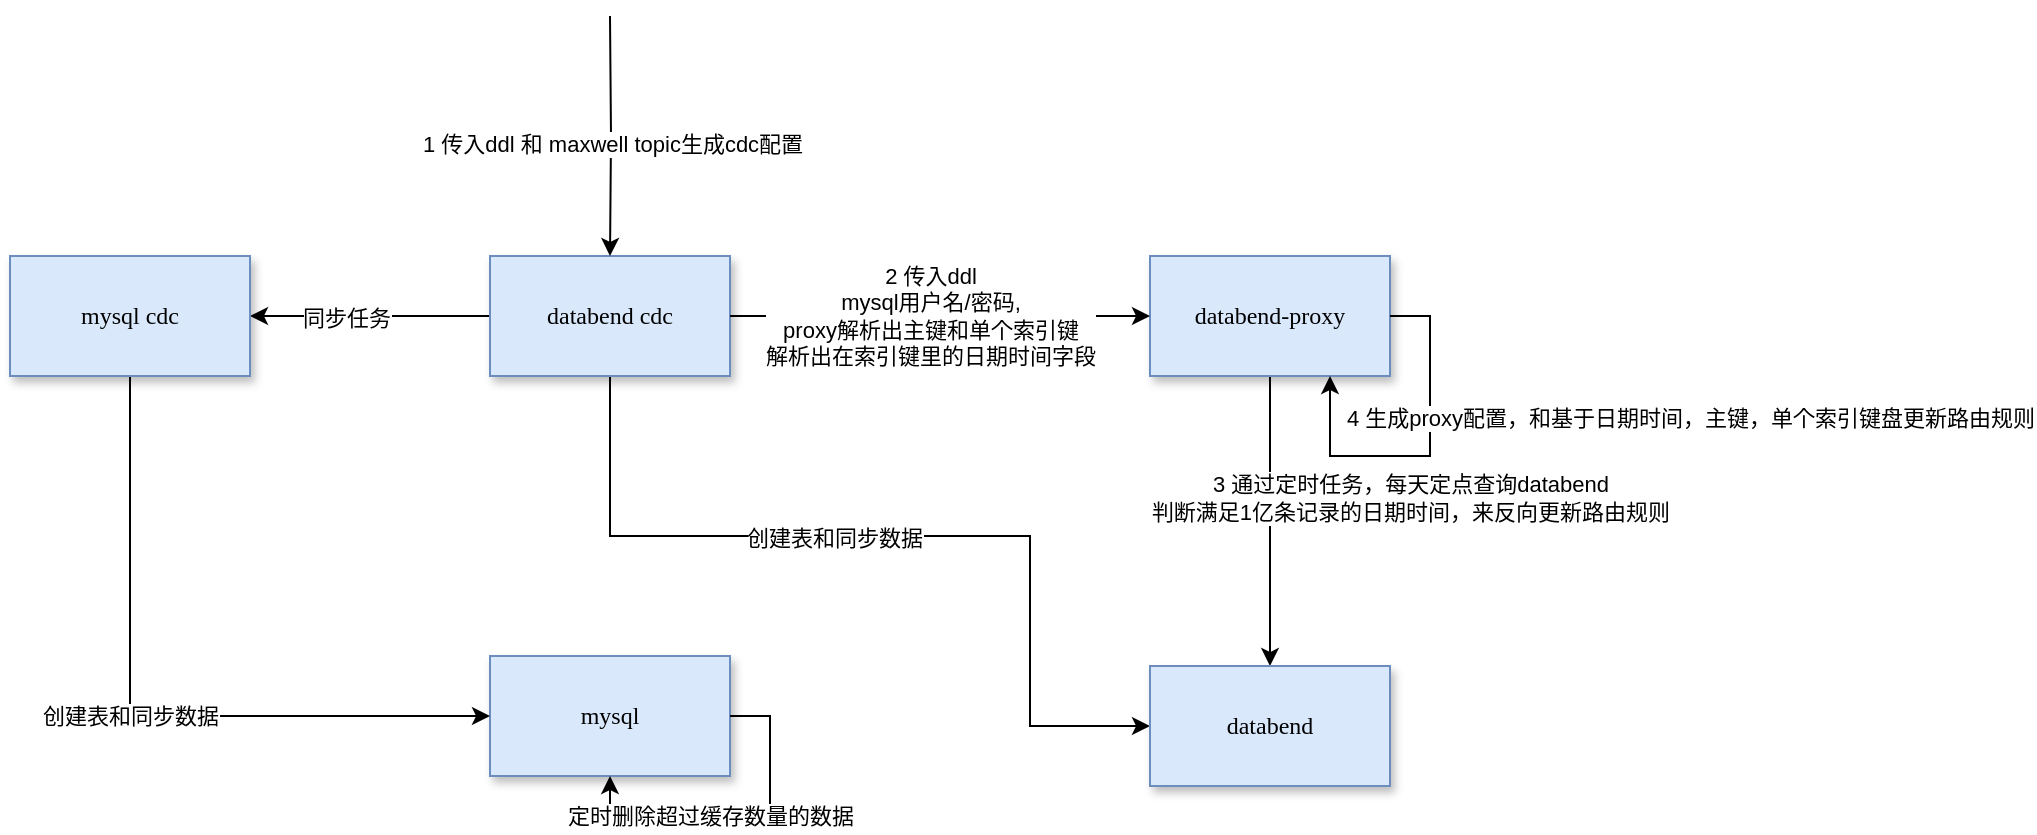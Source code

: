 <mxfile version="28.0.6">
  <diagram name="第 1 页" id="ybSWev30SjwJqXHt9w0i">
    <mxGraphModel dx="1234" dy="763" grid="1" gridSize="10" guides="1" tooltips="1" connect="1" arrows="1" fold="1" page="1" pageScale="1" pageWidth="1654" pageHeight="1169" math="0" shadow="0">
      <root>
        <mxCell id="0" />
        <mxCell id="1" parent="0" />
        <mxCell id="aLZACTp-3pR5Ggs5oU1X-17" style="edgeStyle=orthogonalEdgeStyle;rounded=0;orthogonalLoop=1;jettySize=auto;html=1;exitX=0.5;exitY=1;exitDx=0;exitDy=0;entryX=0;entryY=0.5;entryDx=0;entryDy=0;" parent="1" source="aLZACTp-3pR5Ggs5oU1X-1" target="aLZACTp-3pR5Ggs5oU1X-4" edge="1">
          <mxGeometry relative="1" as="geometry">
            <Array as="points">
              <mxPoint x="460" y="480" />
              <mxPoint x="670" y="480" />
              <mxPoint x="670" y="575" />
            </Array>
          </mxGeometry>
        </mxCell>
        <mxCell id="aLZACTp-3pR5Ggs5oU1X-19" value="创建表和同步数据" style="edgeLabel;html=1;align=center;verticalAlign=middle;resizable=0;points=[];" parent="aLZACTp-3pR5Ggs5oU1X-17" vertex="1" connectable="0">
          <mxGeometry x="-0.118" y="-1" relative="1" as="geometry">
            <mxPoint x="-4" as="offset" />
          </mxGeometry>
        </mxCell>
        <mxCell id="mrwGV0TSwpKSy3WsaggI-4" style="edgeStyle=orthogonalEdgeStyle;rounded=0;orthogonalLoop=1;jettySize=auto;html=1;exitX=0;exitY=0.5;exitDx=0;exitDy=0;" edge="1" parent="1" source="aLZACTp-3pR5Ggs5oU1X-1" target="mrwGV0TSwpKSy3WsaggI-3">
          <mxGeometry relative="1" as="geometry" />
        </mxCell>
        <mxCell id="mrwGV0TSwpKSy3WsaggI-5" value="同步任务" style="edgeLabel;html=1;align=center;verticalAlign=middle;resizable=0;points=[];" vertex="1" connectable="0" parent="mrwGV0TSwpKSy3WsaggI-4">
          <mxGeometry x="0.2" y="1" relative="1" as="geometry">
            <mxPoint as="offset" />
          </mxGeometry>
        </mxCell>
        <mxCell id="aLZACTp-3pR5Ggs5oU1X-1" value="databend cdc" style="rounded=0;whiteSpace=wrap;html=1;fillColor=#dae8fc;strokeColor=#6c8ebf;shadow=1;fontFamily=Tahoma;" parent="1" vertex="1">
          <mxGeometry x="400" y="340" width="120" height="60" as="geometry" />
        </mxCell>
        <mxCell id="aLZACTp-3pR5Ggs5oU1X-11" style="edgeStyle=orthogonalEdgeStyle;rounded=0;orthogonalLoop=1;jettySize=auto;html=1;exitX=0.5;exitY=1;exitDx=0;exitDy=0;entryX=0.5;entryY=0;entryDx=0;entryDy=0;" parent="1" source="aLZACTp-3pR5Ggs5oU1X-2" target="aLZACTp-3pR5Ggs5oU1X-4" edge="1">
          <mxGeometry relative="1" as="geometry" />
        </mxCell>
        <mxCell id="aLZACTp-3pR5Ggs5oU1X-12" value="3 通过定时任务，每天定点查询databend&lt;div&gt;判断满足1亿条记录的日期时间，来反向更新路由规则&lt;/div&gt;" style="edgeLabel;html=1;align=center;verticalAlign=middle;resizable=0;points=[];" parent="aLZACTp-3pR5Ggs5oU1X-11" vertex="1" connectable="0">
          <mxGeometry x="-0.159" y="3" relative="1" as="geometry">
            <mxPoint x="67" as="offset" />
          </mxGeometry>
        </mxCell>
        <mxCell id="aLZACTp-3pR5Ggs5oU1X-2" value="databend-proxy" style="rounded=0;whiteSpace=wrap;html=1;fillColor=#dae8fc;strokeColor=#6c8ebf;shadow=1;fontFamily=Tahoma;" parent="1" vertex="1">
          <mxGeometry x="730" y="340" width="120" height="60" as="geometry" />
        </mxCell>
        <mxCell id="aLZACTp-3pR5Ggs5oU1X-4" value="databend" style="rounded=0;whiteSpace=wrap;html=1;fillColor=#dae8fc;strokeColor=#6c8ebf;shadow=1;fontFamily=Tahoma;" parent="1" vertex="1">
          <mxGeometry x="730" y="545" width="120" height="60" as="geometry" />
        </mxCell>
        <mxCell id="aLZACTp-3pR5Ggs5oU1X-6" style="edgeStyle=orthogonalEdgeStyle;rounded=0;orthogonalLoop=1;jettySize=auto;html=1;entryX=0.5;entryY=0;entryDx=0;entryDy=0;" parent="1" target="aLZACTp-3pR5Ggs5oU1X-1" edge="1">
          <mxGeometry relative="1" as="geometry">
            <mxPoint x="460" y="220" as="sourcePoint" />
          </mxGeometry>
        </mxCell>
        <mxCell id="aLZACTp-3pR5Ggs5oU1X-7" value="1 传入ddl 和 maxwell topic生成cdc配置" style="edgeLabel;html=1;align=center;verticalAlign=middle;resizable=0;points=[];" parent="aLZACTp-3pR5Ggs5oU1X-6" vertex="1" connectable="0">
          <mxGeometry x="0.067" y="1" relative="1" as="geometry">
            <mxPoint as="offset" />
          </mxGeometry>
        </mxCell>
        <mxCell id="aLZACTp-3pR5Ggs5oU1X-8" style="edgeStyle=orthogonalEdgeStyle;rounded=0;orthogonalLoop=1;jettySize=auto;html=1;exitX=1;exitY=0.5;exitDx=0;exitDy=0;" parent="1" target="aLZACTp-3pR5Ggs5oU1X-2" edge="1" source="aLZACTp-3pR5Ggs5oU1X-1">
          <mxGeometry relative="1" as="geometry">
            <mxPoint x="790" y="220" as="sourcePoint" />
          </mxGeometry>
        </mxCell>
        <mxCell id="aLZACTp-3pR5Ggs5oU1X-10" value="2 传入ddl&lt;div&gt;mysql用户名/密码,&lt;div&gt;proxy解析出主键和单个索引键&lt;/div&gt;&lt;/div&gt;&lt;div&gt;解析出在索引键里的日期时间字段&lt;/div&gt;" style="edgeLabel;html=1;align=center;verticalAlign=middle;resizable=0;points=[];" parent="aLZACTp-3pR5Ggs5oU1X-8" vertex="1" connectable="0">
          <mxGeometry x="0.207" y="2" relative="1" as="geometry">
            <mxPoint x="-27" y="2" as="offset" />
          </mxGeometry>
        </mxCell>
        <mxCell id="aLZACTp-3pR5Ggs5oU1X-13" style="edgeStyle=orthogonalEdgeStyle;rounded=0;orthogonalLoop=1;jettySize=auto;html=1;exitX=1;exitY=0.5;exitDx=0;exitDy=0;" parent="1" source="aLZACTp-3pR5Ggs5oU1X-2" edge="1">
          <mxGeometry relative="1" as="geometry">
            <mxPoint x="820" y="400" as="targetPoint" />
            <Array as="points">
              <mxPoint x="870" y="370" />
              <mxPoint x="870" y="440" />
              <mxPoint x="820" y="440" />
            </Array>
          </mxGeometry>
        </mxCell>
        <mxCell id="aLZACTp-3pR5Ggs5oU1X-14" value="4 生成proxy配置，和基于日期时间，主键，单个索引键盘更新路由规则" style="edgeLabel;html=1;align=center;verticalAlign=middle;resizable=0;points=[];" parent="aLZACTp-3pR5Ggs5oU1X-13" vertex="1" connectable="0">
          <mxGeometry x="-0.14" y="-3" relative="1" as="geometry">
            <mxPoint x="133" y="-7" as="offset" />
          </mxGeometry>
        </mxCell>
        <mxCell id="aLZACTp-3pR5Ggs5oU1X-15" value="mysql" style="rounded=0;whiteSpace=wrap;html=1;fillColor=#dae8fc;strokeColor=#6c8ebf;shadow=1;fontFamily=Tahoma;" parent="1" vertex="1">
          <mxGeometry x="400" y="540" width="120" height="60" as="geometry" />
        </mxCell>
        <mxCell id="mrwGV0TSwpKSy3WsaggI-1" style="edgeStyle=orthogonalEdgeStyle;rounded=0;orthogonalLoop=1;jettySize=auto;html=1;exitX=1;exitY=0.5;exitDx=0;exitDy=0;entryX=0.5;entryY=1;entryDx=0;entryDy=0;" edge="1" parent="1" source="aLZACTp-3pR5Ggs5oU1X-15" target="aLZACTp-3pR5Ggs5oU1X-15">
          <mxGeometry relative="1" as="geometry" />
        </mxCell>
        <mxCell id="mrwGV0TSwpKSy3WsaggI-2" value="定时删除超过缓存数量的数据" style="edgeLabel;html=1;align=center;verticalAlign=middle;resizable=0;points=[];" vertex="1" connectable="0" parent="mrwGV0TSwpKSy3WsaggI-1">
          <mxGeometry x="0.176" relative="1" as="geometry">
            <mxPoint as="offset" />
          </mxGeometry>
        </mxCell>
        <mxCell id="mrwGV0TSwpKSy3WsaggI-6" style="edgeStyle=orthogonalEdgeStyle;rounded=0;orthogonalLoop=1;jettySize=auto;html=1;exitX=0.5;exitY=1;exitDx=0;exitDy=0;entryX=0;entryY=0.5;entryDx=0;entryDy=0;" edge="1" parent="1" source="mrwGV0TSwpKSy3WsaggI-3" target="aLZACTp-3pR5Ggs5oU1X-15">
          <mxGeometry relative="1" as="geometry" />
        </mxCell>
        <mxCell id="mrwGV0TSwpKSy3WsaggI-7" value="创建表和同步数据" style="edgeLabel;html=1;align=center;verticalAlign=middle;resizable=0;points=[];" vertex="1" connectable="0" parent="mrwGV0TSwpKSy3WsaggI-6">
          <mxGeometry x="-0.028" relative="1" as="geometry">
            <mxPoint as="offset" />
          </mxGeometry>
        </mxCell>
        <mxCell id="mrwGV0TSwpKSy3WsaggI-3" value="mysql cdc" style="rounded=0;whiteSpace=wrap;html=1;fillColor=#dae8fc;strokeColor=#6c8ebf;shadow=1;fontFamily=Tahoma;" vertex="1" parent="1">
          <mxGeometry x="160" y="340" width="120" height="60" as="geometry" />
        </mxCell>
      </root>
    </mxGraphModel>
  </diagram>
</mxfile>
